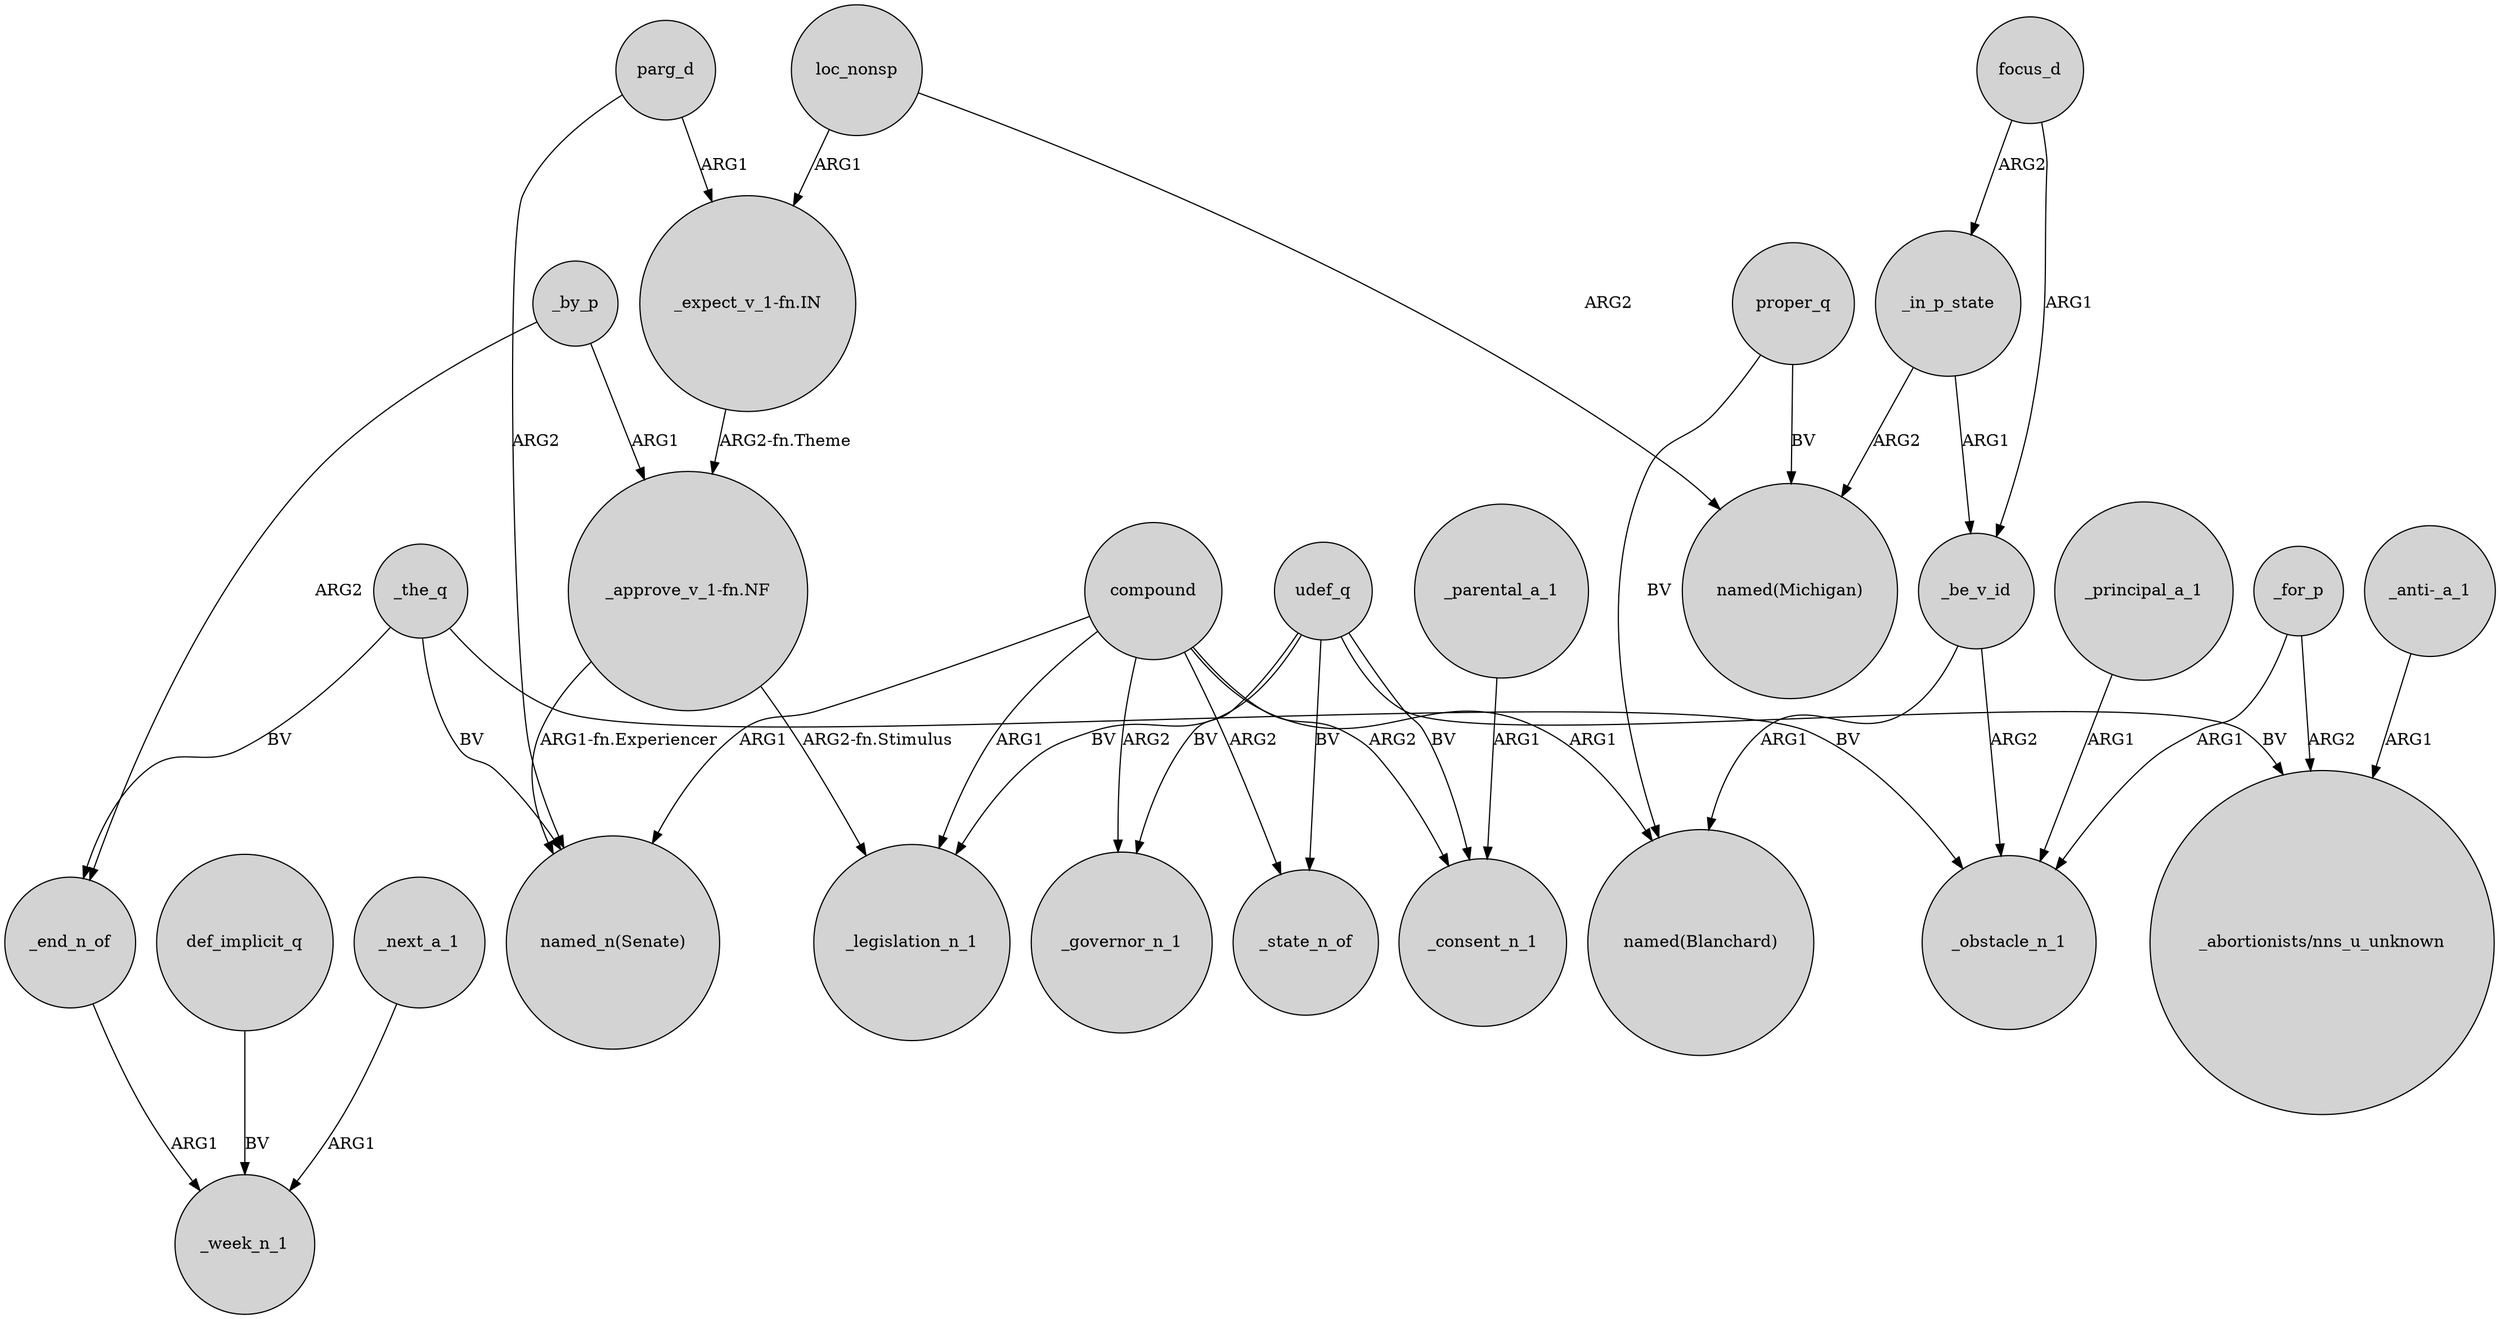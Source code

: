digraph {
	node [shape=circle style=filled]
	_end_n_of -> _week_n_1 [label=ARG1]
	def_implicit_q -> _week_n_1 [label=BV]
	"_approve_v_1-fn.NF" -> "named_n(Senate)" [label="ARG1-fn.Experiencer"]
	"_expect_v_1-fn.IN" -> "_approve_v_1-fn.NF" [label="ARG2-fn.Theme"]
	udef_q -> _governor_n_1 [label=BV]
	_the_q -> _end_n_of [label=BV]
	udef_q -> _state_n_of [label=BV]
	_be_v_id -> "named(Blanchard)" [label=ARG1]
	udef_q -> "_abortionists/nns_u_unknown" [label=BV]
	focus_d -> _in_p_state [label=ARG2]
	_be_v_id -> _obstacle_n_1 [label=ARG2]
	compound -> _state_n_of [label=ARG2]
	loc_nonsp -> "named(Michigan)" [label=ARG2]
	_in_p_state -> _be_v_id [label=ARG1]
	_principal_a_1 -> _obstacle_n_1 [label=ARG1]
	_by_p -> _end_n_of [label=ARG2]
	proper_q -> "named(Blanchard)" [label=BV]
	compound -> _consent_n_1 [label=ARG2]
	"_approve_v_1-fn.NF" -> _legislation_n_1 [label="ARG2-fn.Stimulus"]
	_by_p -> "_approve_v_1-fn.NF" [label=ARG1]
	loc_nonsp -> "_expect_v_1-fn.IN" [label=ARG1]
	_parental_a_1 -> _consent_n_1 [label=ARG1]
	_the_q -> _obstacle_n_1 [label=BV]
	focus_d -> _be_v_id [label=ARG1]
	_the_q -> "named_n(Senate)" [label=BV]
	compound -> "named(Blanchard)" [label=ARG1]
	compound -> _governor_n_1 [label=ARG2]
	_for_p -> _obstacle_n_1 [label=ARG1]
	proper_q -> "named(Michigan)" [label=BV]
	parg_d -> "_expect_v_1-fn.IN" [label=ARG1]
	_for_p -> "_abortionists/nns_u_unknown" [label=ARG2]
	compound -> _legislation_n_1 [label=ARG1]
	_next_a_1 -> _week_n_1 [label=ARG1]
	compound -> "named_n(Senate)" [label=ARG1]
	udef_q -> _legislation_n_1 [label=BV]
	"_anti-_a_1" -> "_abortionists/nns_u_unknown" [label=ARG1]
	_in_p_state -> "named(Michigan)" [label=ARG2]
	parg_d -> "named_n(Senate)" [label=ARG2]
	udef_q -> _consent_n_1 [label=BV]
}
